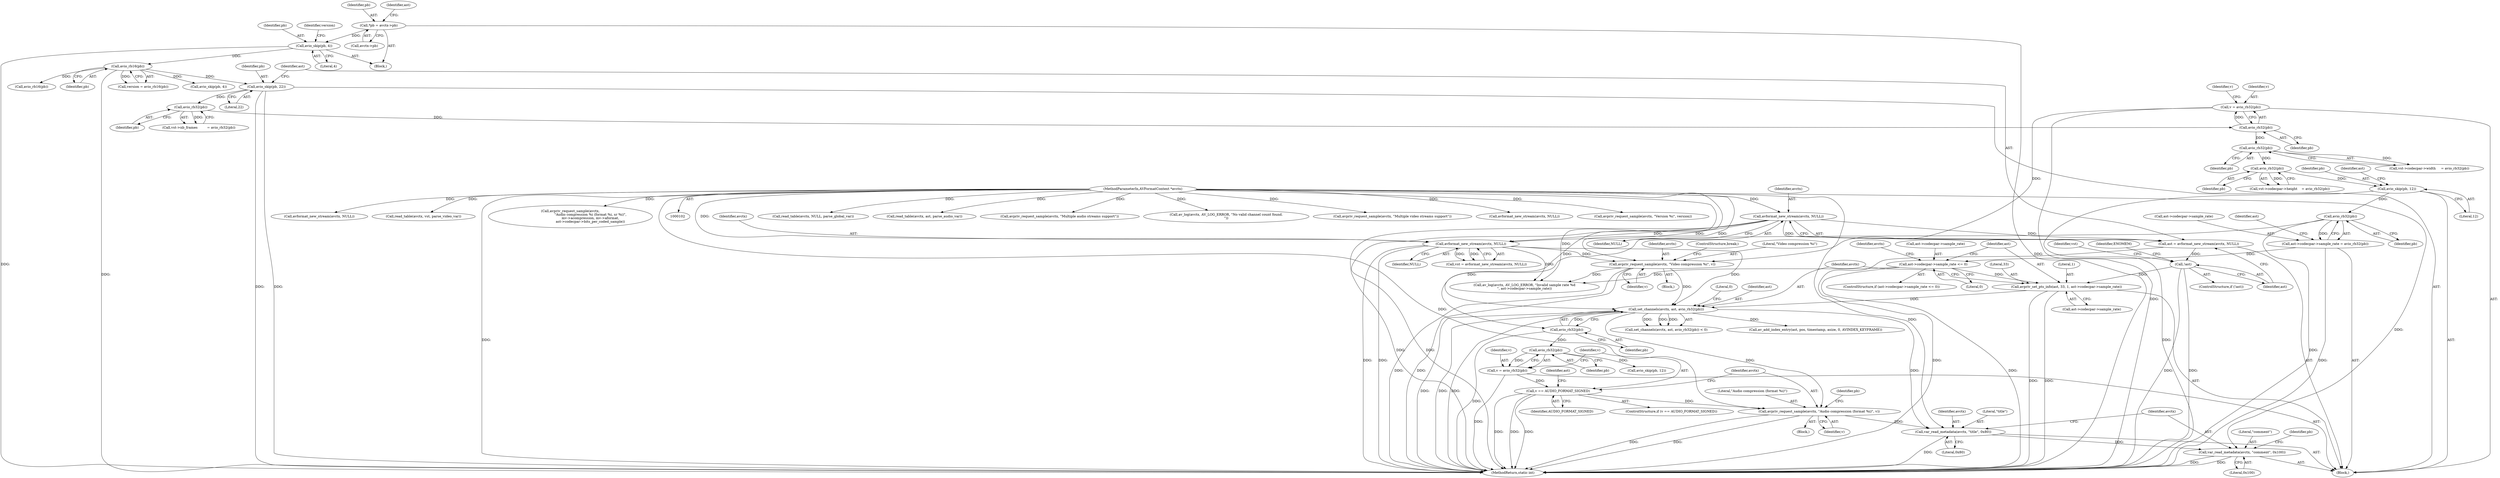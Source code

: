 digraph "0_FFmpeg_4f05e2e2dc1a89f38cd9f0960a6561083d714f1e@API" {
"1000343" [label="(Call,var_read_metadata(avctx, \"title\", 0x80))"];
"1000310" [label="(Call,set_channels(avctx, ast, avio_rb32(pb)))"];
"1000158" [label="(Call,avformat_new_stream(avctx, NULL))"];
"1000147" [label="(Call,avformat_new_stream(avctx, NULL))"];
"1000103" [label="(MethodParameterIn,AVFormatContext *avctx)"];
"1000226" [label="(Call,avpriv_request_sample(avctx, \"Video compression %i\", v))"];
"1000193" [label="(Call,v = avio_rb32(pb))"];
"1000195" [label="(Call,avio_rb32(pb))"];
"1000191" [label="(Call,avio_rb32(pb))"];
"1000142" [label="(Call,avio_skip(pb, 22))"];
"1000133" [label="(Call,avio_rb16(pb))"];
"1000128" [label="(Call,avio_skip(pb, 4))"];
"1000112" [label="(Call,*pb = avctx->pb)"];
"1000299" [label="(Call,avpriv_set_pts_info(ast, 33, 1, ast->codecpar->sample_rate))"];
"1000151" [label="(Call,!ast)"];
"1000145" [label="(Call,ast = avformat_new_stream(avctx, NULL))"];
"1000280" [label="(Call,ast->codecpar->sample_rate <= 0)"];
"1000271" [label="(Call,ast->codecpar->sample_rate = avio_rb32(pb))"];
"1000277" [label="(Call,avio_rb32(pb))"];
"1000254" [label="(Call,avio_skip(pb, 12))"];
"1000252" [label="(Call,avio_rb32(pb))"];
"1000244" [label="(Call,avio_rb32(pb))"];
"1000313" [label="(Call,avio_rb32(pb))"];
"1000336" [label="(Call,avpriv_request_sample(avctx, \"Audio compression (format %i)\", v))"];
"1000323" [label="(Call,v == AUDIO_FORMAT_SIGNED)"];
"1000318" [label="(Call,v = avio_rb32(pb))"];
"1000320" [label="(Call,avio_rb32(pb))"];
"1000347" [label="(Call,var_read_metadata(avctx, \"comment\", 0x100))"];
"1000436" [label="(Call,read_table(avctx, NULL, parse_global_var))"];
"1000230" [label="(ControlStructure,break;)"];
"1000341" [label="(Identifier,pb)"];
"1000280" [label="(Call,ast->codecpar->sample_rate <= 0)"];
"1000310" [label="(Call,set_channels(avctx, ast, avio_rb32(pb)))"];
"1000139" [label="(Block,)"];
"1000149" [label="(Identifier,NULL)"];
"1000253" [label="(Identifier,pb)"];
"1000191" [label="(Call,avio_rb32(pb))"];
"1000152" [label="(Identifier,ast)"];
"1000245" [label="(Identifier,pb)"];
"1000260" [label="(Identifier,ast)"];
"1000160" [label="(Identifier,NULL)"];
"1000133" [label="(Call,avio_rb16(pb))"];
"1000244" [label="(Call,avio_rb32(pb))"];
"1000195" [label="(Call,avio_rb32(pb))"];
"1000481" [label="(Call,read_table(avctx, ast, parse_audio_var))"];
"1000148" [label="(Identifier,avctx)"];
"1000348" [label="(Identifier,avctx)"];
"1000246" [label="(Call,vst->codecpar->height    = avio_rb32(pb))"];
"1000281" [label="(Call,ast->codecpar->sample_rate)"];
"1000145" [label="(Call,ast = avformat_new_stream(avctx, NULL))"];
"1000271" [label="(Call,ast->codecpar->sample_rate = avio_rb32(pb))"];
"1000114" [label="(Call,avctx->pb)"];
"1000155" [label="(Identifier,ENOMEM)"];
"1000272" [label="(Call,ast->codecpar->sample_rate)"];
"1000229" [label="(Identifier,v)"];
"1000302" [label="(Literal,1)"];
"1000132" [label="(Identifier,version)"];
"1000318" [label="(Call,v = avio_rb32(pb))"];
"1000196" [label="(Identifier,pb)"];
"1000193" [label="(Call,v = avio_rb32(pb))"];
"1000338" [label="(Literal,\"Audio compression (format %i)\")"];
"1000187" [label="(Call,vst->nb_frames         = avio_rb32(pb))"];
"1000300" [label="(Identifier,ast)"];
"1000279" [label="(ControlStructure,if (ast->codecpar->sample_rate <= 0))"];
"1000113" [label="(Identifier,pb)"];
"1000228" [label="(Literal,\"Video compression %i\")"];
"1000309" [label="(Call,set_channels(avctx, ast, avio_rb32(pb)) < 0)"];
"1000226" [label="(Call,avpriv_request_sample(avctx, \"Video compression %i\", v))"];
"1000238" [label="(Call,vst->codecpar->width     = avio_rb32(pb))"];
"1000337" [label="(Identifier,avctx)"];
"1000199" [label="(Block,)"];
"1000144" [label="(Literal,22)"];
"1000143" [label="(Identifier,pb)"];
"1000450" [label="(Call,avpriv_request_sample(avctx, \"Multiple audio streams support\"))"];
"1000315" [label="(Literal,0)"];
"1000548" [label="(Call,av_log(avctx, AV_LOG_ERROR, \"No valid channel count found.\n\"))"];
"1000147" [label="(Call,avformat_new_stream(avctx, NULL))"];
"1000429" [label="(Call,avio_skip(pb, 4))"];
"1000156" [label="(Call,vst = avformat_new_stream(avctx, NULL))"];
"1000561" [label="(Call,avpriv_request_sample(avctx, \"Multiple video streams support\"))"];
"1000463" [label="(Call,avformat_new_stream(avctx, NULL))"];
"1000343" [label="(Call,var_read_metadata(avctx, \"title\", 0x80))"];
"1000129" [label="(Identifier,pb)"];
"1000194" [label="(Identifier,v)"];
"1000112" [label="(Call,*pb = avctx->pb)"];
"1000103" [label="(MethodParameterIn,AVFormatContext *avctx)"];
"1000350" [label="(Literal,0x100)"];
"1000425" [label="(Call,avio_rb16(pb))"];
"1000134" [label="(Identifier,pb)"];
"1000119" [label="(Identifier,ast)"];
"1000321" [label="(Identifier,pb)"];
"1000323" [label="(Call,v == AUDIO_FORMAT_SIGNED)"];
"1000324" [label="(Identifier,v)"];
"1000340" [label="(Call,avio_skip(pb, 12))"];
"1000277" [label="(Call,avio_rb32(pb))"];
"1000345" [label="(Literal,\"title\")"];
"1000392" [label="(Call,av_add_index_entry(ast, pos, timestamp, asize, 0, AVINDEX_KEYFRAME))"];
"1000288" [label="(Call,av_log(avctx, AV_LOG_ERROR, \"Invalid sample rate %d\n\", ast->codecpar->sample_rate))"];
"1000159" [label="(Identifier,avctx)"];
"1000314" [label="(Identifier,pb)"];
"1000344" [label="(Identifier,avctx)"];
"1000625" [label="(MethodReturn,static int)"];
"1000349" [label="(Literal,\"comment\")"];
"1000254" [label="(Call,avio_skip(pb, 12))"];
"1000322" [label="(ControlStructure,if (v == AUDIO_FORMAT_SIGNED))"];
"1000312" [label="(Identifier,ast)"];
"1000335" [label="(Block,)"];
"1000192" [label="(Identifier,pb)"];
"1000347" [label="(Call,var_read_metadata(avctx, \"comment\", 0x100))"];
"1000150" [label="(ControlStructure,if (!ast))"];
"1000278" [label="(Identifier,pb)"];
"1000104" [label="(Block,)"];
"1000325" [label="(Identifier,AUDIO_FORMAT_SIGNED)"];
"1000255" [label="(Identifier,pb)"];
"1000146" [label="(Identifier,ast)"];
"1000198" [label="(Identifier,v)"];
"1000283" [label="(Identifier,ast)"];
"1000158" [label="(Call,avformat_new_stream(avctx, NULL))"];
"1000301" [label="(Literal,33)"];
"1000346" [label="(Literal,0x80)"];
"1000617" [label="(Call,avpriv_request_sample(avctx, \"Version %i\", version))"];
"1000157" [label="(Identifier,vst)"];
"1000319" [label="(Identifier,v)"];
"1000574" [label="(Call,avformat_new_stream(avctx, NULL))"];
"1000311" [label="(Identifier,avctx)"];
"1000594" [label="(Call,read_table(avctx, vst, parse_video_var))"];
"1000303" [label="(Call,ast->codecpar->sample_rate)"];
"1000256" [label="(Literal,12)"];
"1000330" [label="(Identifier,ast)"];
"1000299" [label="(Call,avpriv_set_pts_info(ast, 33, 1, ast->codecpar->sample_rate))"];
"1000313" [label="(Call,avio_rb32(pb))"];
"1000336" [label="(Call,avpriv_request_sample(avctx, \"Audio compression (format %i)\", v))"];
"1000131" [label="(Call,version = avio_rb16(pb))"];
"1000286" [label="(Literal,0)"];
"1000130" [label="(Literal,4)"];
"1000142" [label="(Call,avio_skip(pb, 22))"];
"1000518" [label="(Call,avpriv_request_sample(avctx,\n                                      \"Audio compression %i (format %i, sr %i)\",\n                                      mv->acompression, mv->aformat,\n                                      ast->codecpar->bits_per_coded_sample))"];
"1000352" [label="(Identifier,pb)"];
"1000151" [label="(Call,!ast)"];
"1000289" [label="(Identifier,avctx)"];
"1000227" [label="(Identifier,avctx)"];
"1000320" [label="(Call,avio_rb32(pb))"];
"1000339" [label="(Identifier,v)"];
"1000128" [label="(Call,avio_skip(pb, 4))"];
"1000252" [label="(Call,avio_rb32(pb))"];
"1000343" -> "1000139"  [label="AST: "];
"1000343" -> "1000346"  [label="CFG: "];
"1000344" -> "1000343"  [label="AST: "];
"1000345" -> "1000343"  [label="AST: "];
"1000346" -> "1000343"  [label="AST: "];
"1000348" -> "1000343"  [label="CFG: "];
"1000343" -> "1000625"  [label="DDG: "];
"1000310" -> "1000343"  [label="DDG: "];
"1000336" -> "1000343"  [label="DDG: "];
"1000103" -> "1000343"  [label="DDG: "];
"1000343" -> "1000347"  [label="DDG: "];
"1000310" -> "1000309"  [label="AST: "];
"1000310" -> "1000313"  [label="CFG: "];
"1000311" -> "1000310"  [label="AST: "];
"1000312" -> "1000310"  [label="AST: "];
"1000313" -> "1000310"  [label="AST: "];
"1000315" -> "1000310"  [label="CFG: "];
"1000310" -> "1000625"  [label="DDG: "];
"1000310" -> "1000625"  [label="DDG: "];
"1000310" -> "1000625"  [label="DDG: "];
"1000310" -> "1000309"  [label="DDG: "];
"1000310" -> "1000309"  [label="DDG: "];
"1000310" -> "1000309"  [label="DDG: "];
"1000158" -> "1000310"  [label="DDG: "];
"1000226" -> "1000310"  [label="DDG: "];
"1000103" -> "1000310"  [label="DDG: "];
"1000299" -> "1000310"  [label="DDG: "];
"1000313" -> "1000310"  [label="DDG: "];
"1000310" -> "1000336"  [label="DDG: "];
"1000310" -> "1000392"  [label="DDG: "];
"1000158" -> "1000156"  [label="AST: "];
"1000158" -> "1000160"  [label="CFG: "];
"1000159" -> "1000158"  [label="AST: "];
"1000160" -> "1000158"  [label="AST: "];
"1000156" -> "1000158"  [label="CFG: "];
"1000158" -> "1000625"  [label="DDG: "];
"1000158" -> "1000625"  [label="DDG: "];
"1000158" -> "1000156"  [label="DDG: "];
"1000158" -> "1000156"  [label="DDG: "];
"1000147" -> "1000158"  [label="DDG: "];
"1000147" -> "1000158"  [label="DDG: "];
"1000103" -> "1000158"  [label="DDG: "];
"1000158" -> "1000226"  [label="DDG: "];
"1000158" -> "1000288"  [label="DDG: "];
"1000147" -> "1000145"  [label="AST: "];
"1000147" -> "1000149"  [label="CFG: "];
"1000148" -> "1000147"  [label="AST: "];
"1000149" -> "1000147"  [label="AST: "];
"1000145" -> "1000147"  [label="CFG: "];
"1000147" -> "1000625"  [label="DDG: "];
"1000147" -> "1000625"  [label="DDG: "];
"1000147" -> "1000145"  [label="DDG: "];
"1000147" -> "1000145"  [label="DDG: "];
"1000103" -> "1000147"  [label="DDG: "];
"1000103" -> "1000102"  [label="AST: "];
"1000103" -> "1000625"  [label="DDG: "];
"1000103" -> "1000226"  [label="DDG: "];
"1000103" -> "1000288"  [label="DDG: "];
"1000103" -> "1000336"  [label="DDG: "];
"1000103" -> "1000347"  [label="DDG: "];
"1000103" -> "1000436"  [label="DDG: "];
"1000103" -> "1000450"  [label="DDG: "];
"1000103" -> "1000463"  [label="DDG: "];
"1000103" -> "1000481"  [label="DDG: "];
"1000103" -> "1000518"  [label="DDG: "];
"1000103" -> "1000548"  [label="DDG: "];
"1000103" -> "1000561"  [label="DDG: "];
"1000103" -> "1000574"  [label="DDG: "];
"1000103" -> "1000594"  [label="DDG: "];
"1000103" -> "1000617"  [label="DDG: "];
"1000226" -> "1000199"  [label="AST: "];
"1000226" -> "1000229"  [label="CFG: "];
"1000227" -> "1000226"  [label="AST: "];
"1000228" -> "1000226"  [label="AST: "];
"1000229" -> "1000226"  [label="AST: "];
"1000230" -> "1000226"  [label="CFG: "];
"1000226" -> "1000625"  [label="DDG: "];
"1000226" -> "1000625"  [label="DDG: "];
"1000193" -> "1000226"  [label="DDG: "];
"1000226" -> "1000288"  [label="DDG: "];
"1000193" -> "1000139"  [label="AST: "];
"1000193" -> "1000195"  [label="CFG: "];
"1000194" -> "1000193"  [label="AST: "];
"1000195" -> "1000193"  [label="AST: "];
"1000198" -> "1000193"  [label="CFG: "];
"1000193" -> "1000625"  [label="DDG: "];
"1000195" -> "1000193"  [label="DDG: "];
"1000195" -> "1000196"  [label="CFG: "];
"1000196" -> "1000195"  [label="AST: "];
"1000191" -> "1000195"  [label="DDG: "];
"1000195" -> "1000244"  [label="DDG: "];
"1000191" -> "1000187"  [label="AST: "];
"1000191" -> "1000192"  [label="CFG: "];
"1000192" -> "1000191"  [label="AST: "];
"1000187" -> "1000191"  [label="CFG: "];
"1000191" -> "1000187"  [label="DDG: "];
"1000142" -> "1000191"  [label="DDG: "];
"1000142" -> "1000139"  [label="AST: "];
"1000142" -> "1000144"  [label="CFG: "];
"1000143" -> "1000142"  [label="AST: "];
"1000144" -> "1000142"  [label="AST: "];
"1000146" -> "1000142"  [label="CFG: "];
"1000142" -> "1000625"  [label="DDG: "];
"1000142" -> "1000625"  [label="DDG: "];
"1000133" -> "1000142"  [label="DDG: "];
"1000133" -> "1000131"  [label="AST: "];
"1000133" -> "1000134"  [label="CFG: "];
"1000134" -> "1000133"  [label="AST: "];
"1000131" -> "1000133"  [label="CFG: "];
"1000133" -> "1000625"  [label="DDG: "];
"1000133" -> "1000131"  [label="DDG: "];
"1000128" -> "1000133"  [label="DDG: "];
"1000133" -> "1000425"  [label="DDG: "];
"1000133" -> "1000429"  [label="DDG: "];
"1000128" -> "1000104"  [label="AST: "];
"1000128" -> "1000130"  [label="CFG: "];
"1000129" -> "1000128"  [label="AST: "];
"1000130" -> "1000128"  [label="AST: "];
"1000132" -> "1000128"  [label="CFG: "];
"1000128" -> "1000625"  [label="DDG: "];
"1000112" -> "1000128"  [label="DDG: "];
"1000112" -> "1000104"  [label="AST: "];
"1000112" -> "1000114"  [label="CFG: "];
"1000113" -> "1000112"  [label="AST: "];
"1000114" -> "1000112"  [label="AST: "];
"1000119" -> "1000112"  [label="CFG: "];
"1000112" -> "1000625"  [label="DDG: "];
"1000299" -> "1000139"  [label="AST: "];
"1000299" -> "1000303"  [label="CFG: "];
"1000300" -> "1000299"  [label="AST: "];
"1000301" -> "1000299"  [label="AST: "];
"1000302" -> "1000299"  [label="AST: "];
"1000303" -> "1000299"  [label="AST: "];
"1000311" -> "1000299"  [label="CFG: "];
"1000299" -> "1000625"  [label="DDG: "];
"1000299" -> "1000625"  [label="DDG: "];
"1000151" -> "1000299"  [label="DDG: "];
"1000280" -> "1000299"  [label="DDG: "];
"1000151" -> "1000150"  [label="AST: "];
"1000151" -> "1000152"  [label="CFG: "];
"1000152" -> "1000151"  [label="AST: "];
"1000155" -> "1000151"  [label="CFG: "];
"1000157" -> "1000151"  [label="CFG: "];
"1000151" -> "1000625"  [label="DDG: "];
"1000151" -> "1000625"  [label="DDG: "];
"1000145" -> "1000151"  [label="DDG: "];
"1000145" -> "1000139"  [label="AST: "];
"1000146" -> "1000145"  [label="AST: "];
"1000152" -> "1000145"  [label="CFG: "];
"1000145" -> "1000625"  [label="DDG: "];
"1000280" -> "1000279"  [label="AST: "];
"1000280" -> "1000286"  [label="CFG: "];
"1000281" -> "1000280"  [label="AST: "];
"1000286" -> "1000280"  [label="AST: "];
"1000289" -> "1000280"  [label="CFG: "];
"1000300" -> "1000280"  [label="CFG: "];
"1000280" -> "1000625"  [label="DDG: "];
"1000271" -> "1000280"  [label="DDG: "];
"1000280" -> "1000288"  [label="DDG: "];
"1000271" -> "1000139"  [label="AST: "];
"1000271" -> "1000277"  [label="CFG: "];
"1000272" -> "1000271"  [label="AST: "];
"1000277" -> "1000271"  [label="AST: "];
"1000283" -> "1000271"  [label="CFG: "];
"1000271" -> "1000625"  [label="DDG: "];
"1000277" -> "1000271"  [label="DDG: "];
"1000277" -> "1000278"  [label="CFG: "];
"1000278" -> "1000277"  [label="AST: "];
"1000277" -> "1000625"  [label="DDG: "];
"1000254" -> "1000277"  [label="DDG: "];
"1000277" -> "1000313"  [label="DDG: "];
"1000254" -> "1000139"  [label="AST: "];
"1000254" -> "1000256"  [label="CFG: "];
"1000255" -> "1000254"  [label="AST: "];
"1000256" -> "1000254"  [label="AST: "];
"1000260" -> "1000254"  [label="CFG: "];
"1000254" -> "1000625"  [label="DDG: "];
"1000252" -> "1000254"  [label="DDG: "];
"1000252" -> "1000246"  [label="AST: "];
"1000252" -> "1000253"  [label="CFG: "];
"1000253" -> "1000252"  [label="AST: "];
"1000246" -> "1000252"  [label="CFG: "];
"1000252" -> "1000246"  [label="DDG: "];
"1000244" -> "1000252"  [label="DDG: "];
"1000244" -> "1000238"  [label="AST: "];
"1000244" -> "1000245"  [label="CFG: "];
"1000245" -> "1000244"  [label="AST: "];
"1000238" -> "1000244"  [label="CFG: "];
"1000244" -> "1000238"  [label="DDG: "];
"1000313" -> "1000314"  [label="CFG: "];
"1000314" -> "1000313"  [label="AST: "];
"1000313" -> "1000625"  [label="DDG: "];
"1000313" -> "1000320"  [label="DDG: "];
"1000336" -> "1000335"  [label="AST: "];
"1000336" -> "1000339"  [label="CFG: "];
"1000337" -> "1000336"  [label="AST: "];
"1000338" -> "1000336"  [label="AST: "];
"1000339" -> "1000336"  [label="AST: "];
"1000341" -> "1000336"  [label="CFG: "];
"1000336" -> "1000625"  [label="DDG: "];
"1000336" -> "1000625"  [label="DDG: "];
"1000323" -> "1000336"  [label="DDG: "];
"1000323" -> "1000322"  [label="AST: "];
"1000323" -> "1000325"  [label="CFG: "];
"1000324" -> "1000323"  [label="AST: "];
"1000325" -> "1000323"  [label="AST: "];
"1000330" -> "1000323"  [label="CFG: "];
"1000337" -> "1000323"  [label="CFG: "];
"1000323" -> "1000625"  [label="DDG: "];
"1000323" -> "1000625"  [label="DDG: "];
"1000323" -> "1000625"  [label="DDG: "];
"1000318" -> "1000323"  [label="DDG: "];
"1000318" -> "1000139"  [label="AST: "];
"1000318" -> "1000320"  [label="CFG: "];
"1000319" -> "1000318"  [label="AST: "];
"1000320" -> "1000318"  [label="AST: "];
"1000324" -> "1000318"  [label="CFG: "];
"1000318" -> "1000625"  [label="DDG: "];
"1000320" -> "1000318"  [label="DDG: "];
"1000320" -> "1000321"  [label="CFG: "];
"1000321" -> "1000320"  [label="AST: "];
"1000320" -> "1000340"  [label="DDG: "];
"1000347" -> "1000139"  [label="AST: "];
"1000347" -> "1000350"  [label="CFG: "];
"1000348" -> "1000347"  [label="AST: "];
"1000349" -> "1000347"  [label="AST: "];
"1000350" -> "1000347"  [label="AST: "];
"1000352" -> "1000347"  [label="CFG: "];
"1000347" -> "1000625"  [label="DDG: "];
"1000347" -> "1000625"  [label="DDG: "];
}
